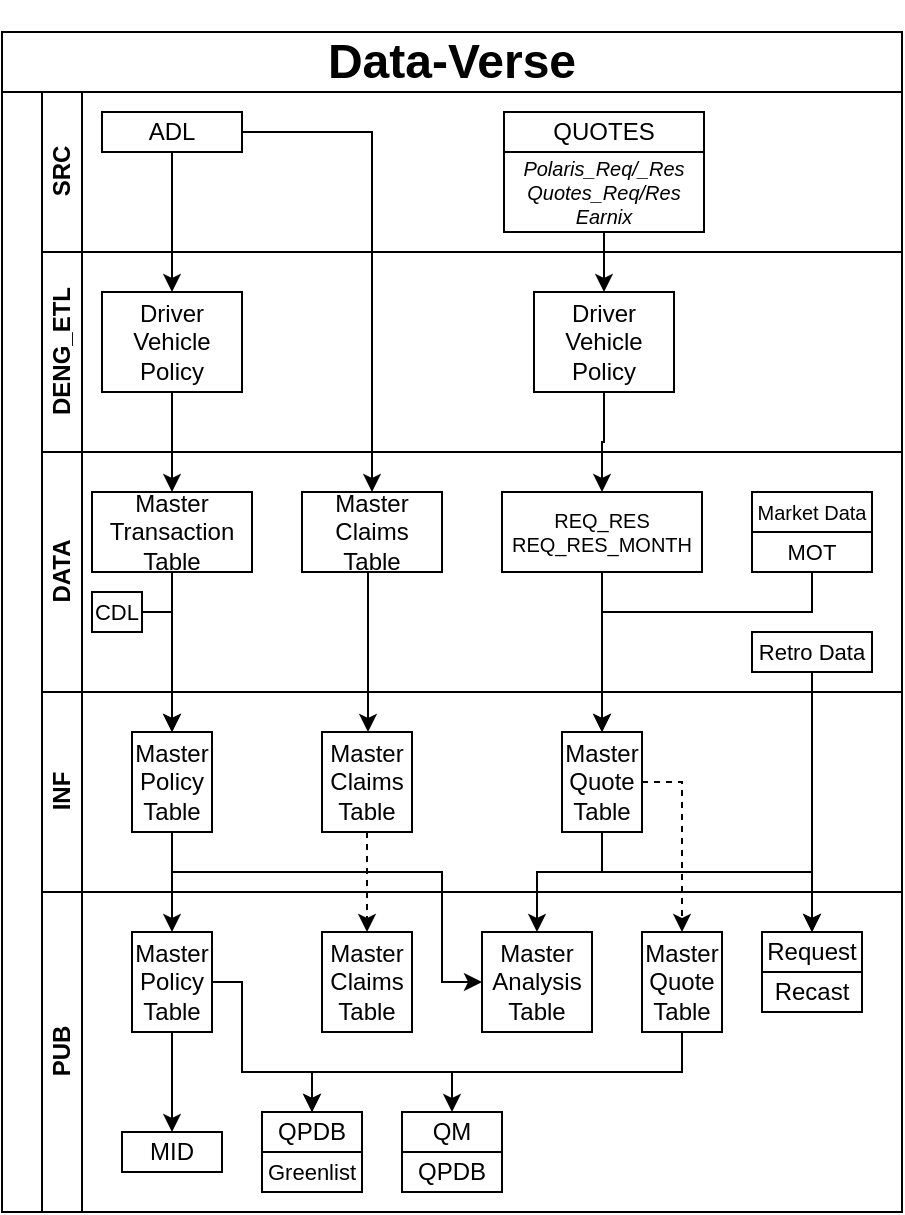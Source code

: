 <mxfile version="16.5.6" type="github">
  <diagram id="prtHgNgQTEPvFCAcTncT" name="Page-1">
    <mxGraphModel dx="673" dy="359" grid="1" gridSize="10" guides="1" tooltips="1" connect="1" arrows="1" fold="1" page="1" pageScale="1" pageWidth="827" pageHeight="1169" math="0" shadow="0">
      <root>
        <mxCell id="0" />
        <mxCell id="1" parent="0" />
        <mxCell id="dNxyNK7c78bLwvsdeMH5-19" value="" style="swimlane;html=1;childLayout=stackLayout;resizeParent=1;resizeParentMax=0;horizontal=0;startSize=20;horizontalStack=0;fontSize=11;" parent="1" vertex="1">
          <mxGeometry x="120" y="90" width="450" height="560" as="geometry" />
        </mxCell>
        <mxCell id="dNxyNK7c78bLwvsdeMH5-20" value="SRC" style="swimlane;html=1;startSize=20;horizontal=0;" parent="dNxyNK7c78bLwvsdeMH5-19" vertex="1">
          <mxGeometry x="20" width="430" height="80" as="geometry" />
        </mxCell>
        <mxCell id="iPi6bTZMOaWhQEpwyHKZ-15" value="ADL" style="rounded=0;whiteSpace=wrap;html=1;" vertex="1" parent="dNxyNK7c78bLwvsdeMH5-20">
          <mxGeometry x="30" y="10" width="70" height="20" as="geometry" />
        </mxCell>
        <mxCell id="iPi6bTZMOaWhQEpwyHKZ-16" value="QUOTES" style="rounded=0;whiteSpace=wrap;html=1;fontStyle=0" vertex="1" parent="dNxyNK7c78bLwvsdeMH5-20">
          <mxGeometry x="231" y="10" width="100" height="20" as="geometry" />
        </mxCell>
        <mxCell id="iPi6bTZMOaWhQEpwyHKZ-113" value="Polaris_Req/_Res&lt;br style=&quot;font-size: 10px&quot;&gt;Quotes_Req/Res&lt;br&gt;Earnix" style="rounded=0;whiteSpace=wrap;html=1;fontSize=10;fontStyle=2" vertex="1" parent="dNxyNK7c78bLwvsdeMH5-20">
          <mxGeometry x="231" y="30" width="100" height="40" as="geometry" />
        </mxCell>
        <mxCell id="dNxyNK7c78bLwvsdeMH5-21" value="DENG_ETL" style="swimlane;html=1;startSize=20;horizontal=0;" parent="dNxyNK7c78bLwvsdeMH5-19" vertex="1">
          <mxGeometry x="20" y="80" width="430" height="100" as="geometry" />
        </mxCell>
        <mxCell id="iPi6bTZMOaWhQEpwyHKZ-19" value="Driver&lt;br&gt;Vehicle&lt;br&gt;Policy" style="rounded=0;whiteSpace=wrap;html=1;" vertex="1" parent="dNxyNK7c78bLwvsdeMH5-21">
          <mxGeometry x="30" y="20" width="70" height="50" as="geometry" />
        </mxCell>
        <mxCell id="iPi6bTZMOaWhQEpwyHKZ-20" value="Driver&lt;br&gt;Vehicle&lt;br&gt;Policy" style="rounded=0;whiteSpace=wrap;html=1;" vertex="1" parent="dNxyNK7c78bLwvsdeMH5-21">
          <mxGeometry x="246" y="20" width="70" height="50" as="geometry" />
        </mxCell>
        <mxCell id="dNxyNK7c78bLwvsdeMH5-22" value="DATA" style="swimlane;html=1;startSize=20;horizontal=0;" parent="dNxyNK7c78bLwvsdeMH5-19" vertex="1">
          <mxGeometry x="20" y="180" width="430" height="120" as="geometry" />
        </mxCell>
        <mxCell id="iPi6bTZMOaWhQEpwyHKZ-21" value="Master Transaction Table" style="rounded=0;whiteSpace=wrap;html=1;" vertex="1" parent="dNxyNK7c78bLwvsdeMH5-22">
          <mxGeometry x="25" y="20" width="80" height="40" as="geometry" />
        </mxCell>
        <mxCell id="iPi6bTZMOaWhQEpwyHKZ-24" value="REQ_RES&lt;br style=&quot;font-size: 10px;&quot;&gt;REQ_RES_MONTH" style="rounded=0;whiteSpace=wrap;html=1;fontSize=10;" vertex="1" parent="dNxyNK7c78bLwvsdeMH5-22">
          <mxGeometry x="230" y="20" width="100" height="40" as="geometry" />
        </mxCell>
        <mxCell id="iPi6bTZMOaWhQEpwyHKZ-25" value="Master Claims Table" style="rounded=0;whiteSpace=wrap;html=1;" vertex="1" parent="dNxyNK7c78bLwvsdeMH5-22">
          <mxGeometry x="130" y="20" width="70" height="40" as="geometry" />
        </mxCell>
        <mxCell id="iPi6bTZMOaWhQEpwyHKZ-17" value="Market Data" style="rounded=0;whiteSpace=wrap;html=1;fontSize=10;" vertex="1" parent="dNxyNK7c78bLwvsdeMH5-22">
          <mxGeometry x="355" y="20" width="60" height="20" as="geometry" />
        </mxCell>
        <mxCell id="iPi6bTZMOaWhQEpwyHKZ-18" value="MOT" style="rounded=0;whiteSpace=wrap;html=1;fontSize=11;" vertex="1" parent="dNxyNK7c78bLwvsdeMH5-22">
          <mxGeometry x="355" y="40" width="60" height="20" as="geometry" />
        </mxCell>
        <mxCell id="iPi6bTZMOaWhQEpwyHKZ-110" value="CDL" style="rounded=0;whiteSpace=wrap;html=1;fontSize=11;" vertex="1" parent="dNxyNK7c78bLwvsdeMH5-22">
          <mxGeometry x="25" y="70" width="25" height="20" as="geometry" />
        </mxCell>
        <mxCell id="iPi6bTZMOaWhQEpwyHKZ-118" value="Retro Data" style="rounded=0;whiteSpace=wrap;html=1;fontSize=11;" vertex="1" parent="dNxyNK7c78bLwvsdeMH5-22">
          <mxGeometry x="355" y="90" width="60" height="20" as="geometry" />
        </mxCell>
        <mxCell id="iPi6bTZMOaWhQEpwyHKZ-26" value="" style="edgeStyle=orthogonalEdgeStyle;rounded=0;orthogonalLoop=1;jettySize=auto;html=1;" edge="1" parent="dNxyNK7c78bLwvsdeMH5-19" source="iPi6bTZMOaWhQEpwyHKZ-15" target="iPi6bTZMOaWhQEpwyHKZ-19">
          <mxGeometry relative="1" as="geometry" />
        </mxCell>
        <mxCell id="iPi6bTZMOaWhQEpwyHKZ-28" value="" style="edgeStyle=orthogonalEdgeStyle;rounded=0;orthogonalLoop=1;jettySize=auto;html=1;" edge="1" parent="dNxyNK7c78bLwvsdeMH5-19" source="iPi6bTZMOaWhQEpwyHKZ-19" target="iPi6bTZMOaWhQEpwyHKZ-21">
          <mxGeometry relative="1" as="geometry" />
        </mxCell>
        <mxCell id="iPi6bTZMOaWhQEpwyHKZ-29" style="edgeStyle=orthogonalEdgeStyle;rounded=0;orthogonalLoop=1;jettySize=auto;html=1;exitX=1;exitY=0.5;exitDx=0;exitDy=0;" edge="1" parent="dNxyNK7c78bLwvsdeMH5-19" source="iPi6bTZMOaWhQEpwyHKZ-15" target="iPi6bTZMOaWhQEpwyHKZ-25">
          <mxGeometry relative="1" as="geometry">
            <mxPoint x="140" y="105" as="sourcePoint" />
          </mxGeometry>
        </mxCell>
        <mxCell id="iPi6bTZMOaWhQEpwyHKZ-30" value="" style="edgeStyle=orthogonalEdgeStyle;rounded=0;orthogonalLoop=1;jettySize=auto;html=1;entryX=0.5;entryY=0;entryDx=0;entryDy=0;" edge="1" parent="dNxyNK7c78bLwvsdeMH5-19" source="iPi6bTZMOaWhQEpwyHKZ-20" target="iPi6bTZMOaWhQEpwyHKZ-24">
          <mxGeometry relative="1" as="geometry" />
        </mxCell>
        <mxCell id="iPi6bTZMOaWhQEpwyHKZ-37" value="" style="edgeStyle=orthogonalEdgeStyle;rounded=0;orthogonalLoop=1;jettySize=auto;html=1;" edge="1" parent="dNxyNK7c78bLwvsdeMH5-19" source="iPi6bTZMOaWhQEpwyHKZ-21" target="iPi6bTZMOaWhQEpwyHKZ-31">
          <mxGeometry relative="1" as="geometry" />
        </mxCell>
        <mxCell id="iPi6bTZMOaWhQEpwyHKZ-39" value="" style="edgeStyle=orthogonalEdgeStyle;rounded=0;orthogonalLoop=1;jettySize=auto;html=1;" edge="1" parent="dNxyNK7c78bLwvsdeMH5-19" source="iPi6bTZMOaWhQEpwyHKZ-25" target="iPi6bTZMOaWhQEpwyHKZ-32">
          <mxGeometry relative="1" as="geometry">
            <Array as="points">
              <mxPoint x="183" y="250" />
              <mxPoint x="183" y="250" />
            </Array>
          </mxGeometry>
        </mxCell>
        <mxCell id="iPi6bTZMOaWhQEpwyHKZ-7" value="INF" style="swimlane;html=1;startSize=20;horizontal=0;" vertex="1" parent="dNxyNK7c78bLwvsdeMH5-19">
          <mxGeometry x="20" y="300" width="430" height="100" as="geometry" />
        </mxCell>
        <mxCell id="iPi6bTZMOaWhQEpwyHKZ-31" value="Master Policy Table" style="rounded=0;whiteSpace=wrap;html=1;" vertex="1" parent="iPi6bTZMOaWhQEpwyHKZ-7">
          <mxGeometry x="45" y="20" width="40" height="50" as="geometry" />
        </mxCell>
        <mxCell id="iPi6bTZMOaWhQEpwyHKZ-33" value="Master Quote Table" style="rounded=0;whiteSpace=wrap;html=1;" vertex="1" parent="iPi6bTZMOaWhQEpwyHKZ-7">
          <mxGeometry x="260" y="20" width="40" height="50" as="geometry" />
        </mxCell>
        <mxCell id="iPi6bTZMOaWhQEpwyHKZ-32" value="Master Claims Table" style="rounded=0;whiteSpace=wrap;html=1;" vertex="1" parent="iPi6bTZMOaWhQEpwyHKZ-7">
          <mxGeometry x="140" y="20" width="45" height="50" as="geometry" />
        </mxCell>
        <mxCell id="iPi6bTZMOaWhQEpwyHKZ-66" value="PUB" style="swimlane;html=1;childLayout=stackLayout;resizeParent=1;resizeParentMax=0;horizontal=0;startSize=20;horizontalStack=0;" vertex="1" parent="dNxyNK7c78bLwvsdeMH5-19">
          <mxGeometry x="20" y="400" width="430" height="160" as="geometry" />
        </mxCell>
        <mxCell id="iPi6bTZMOaWhQEpwyHKZ-103" value="" style="edgeStyle=orthogonalEdgeStyle;rounded=0;orthogonalLoop=1;jettySize=auto;html=1;" edge="1" parent="dNxyNK7c78bLwvsdeMH5-19" source="iPi6bTZMOaWhQEpwyHKZ-24" target="iPi6bTZMOaWhQEpwyHKZ-33">
          <mxGeometry relative="1" as="geometry">
            <Array as="points">
              <mxPoint x="300" y="230" />
              <mxPoint x="300" y="230" />
            </Array>
          </mxGeometry>
        </mxCell>
        <mxCell id="iPi6bTZMOaWhQEpwyHKZ-112" value="" style="edgeStyle=orthogonalEdgeStyle;rounded=0;orthogonalLoop=1;jettySize=auto;html=1;fontSize=11;" edge="1" parent="dNxyNK7c78bLwvsdeMH5-19" source="iPi6bTZMOaWhQEpwyHKZ-110" target="iPi6bTZMOaWhQEpwyHKZ-31">
          <mxGeometry relative="1" as="geometry">
            <Array as="points">
              <mxPoint x="85" y="260" />
            </Array>
          </mxGeometry>
        </mxCell>
        <mxCell id="iPi6bTZMOaWhQEpwyHKZ-115" style="edgeStyle=orthogonalEdgeStyle;rounded=0;orthogonalLoop=1;jettySize=auto;html=1;fontSize=10;" edge="1" parent="dNxyNK7c78bLwvsdeMH5-19" source="iPi6bTZMOaWhQEpwyHKZ-113" target="iPi6bTZMOaWhQEpwyHKZ-20">
          <mxGeometry relative="1" as="geometry" />
        </mxCell>
        <mxCell id="iPi6bTZMOaWhQEpwyHKZ-117" style="edgeStyle=orthogonalEdgeStyle;rounded=0;orthogonalLoop=1;jettySize=auto;html=1;fontSize=11;" edge="1" parent="dNxyNK7c78bLwvsdeMH5-19" source="iPi6bTZMOaWhQEpwyHKZ-18" target="iPi6bTZMOaWhQEpwyHKZ-33">
          <mxGeometry relative="1" as="geometry">
            <Array as="points">
              <mxPoint x="405" y="260" />
              <mxPoint x="300" y="260" />
            </Array>
          </mxGeometry>
        </mxCell>
        <mxCell id="iPi6bTZMOaWhQEpwyHKZ-60" value="&lt;h1&gt;&lt;b&gt;Data-Verse&lt;/b&gt;&lt;/h1&gt;" style="rounded=0;whiteSpace=wrap;html=1;" vertex="1" parent="1">
          <mxGeometry x="120" y="60" width="450" height="30" as="geometry" />
        </mxCell>
        <mxCell id="iPi6bTZMOaWhQEpwyHKZ-11" value="PUB" style="swimlane;html=1;startSize=20;horizontal=0;" vertex="1" parent="1">
          <mxGeometry x="140" y="490" width="430" height="160" as="geometry" />
        </mxCell>
        <mxCell id="iPi6bTZMOaWhQEpwyHKZ-96" value="" style="edgeStyle=orthogonalEdgeStyle;rounded=0;orthogonalLoop=1;jettySize=auto;html=1;" edge="1" parent="iPi6bTZMOaWhQEpwyHKZ-11" source="iPi6bTZMOaWhQEpwyHKZ-34" target="iPi6bTZMOaWhQEpwyHKZ-95">
          <mxGeometry relative="1" as="geometry" />
        </mxCell>
        <mxCell id="iPi6bTZMOaWhQEpwyHKZ-97" style="edgeStyle=orthogonalEdgeStyle;rounded=0;orthogonalLoop=1;jettySize=auto;html=1;entryX=0.5;entryY=0;entryDx=0;entryDy=0;" edge="1" parent="iPi6bTZMOaWhQEpwyHKZ-11" source="iPi6bTZMOaWhQEpwyHKZ-34" target="iPi6bTZMOaWhQEpwyHKZ-63">
          <mxGeometry relative="1" as="geometry">
            <Array as="points">
              <mxPoint x="100" y="45" />
              <mxPoint x="100" y="90" />
              <mxPoint x="135" y="90" />
            </Array>
          </mxGeometry>
        </mxCell>
        <mxCell id="iPi6bTZMOaWhQEpwyHKZ-34" value="Master Policy Table" style="rounded=0;whiteSpace=wrap;html=1;" vertex="1" parent="iPi6bTZMOaWhQEpwyHKZ-11">
          <mxGeometry x="45" y="20" width="40" height="50" as="geometry" />
        </mxCell>
        <mxCell id="iPi6bTZMOaWhQEpwyHKZ-100" style="edgeStyle=orthogonalEdgeStyle;rounded=0;orthogonalLoop=1;jettySize=auto;html=1;entryX=0.5;entryY=0;entryDx=0;entryDy=0;" edge="1" parent="iPi6bTZMOaWhQEpwyHKZ-11" source="iPi6bTZMOaWhQEpwyHKZ-35" target="iPi6bTZMOaWhQEpwyHKZ-99">
          <mxGeometry relative="1" as="geometry">
            <Array as="points">
              <mxPoint x="320" y="90" />
              <mxPoint x="205" y="90" />
            </Array>
          </mxGeometry>
        </mxCell>
        <mxCell id="iPi6bTZMOaWhQEpwyHKZ-35" value="Master Quote Table" style="rounded=0;whiteSpace=wrap;html=1;" vertex="1" parent="iPi6bTZMOaWhQEpwyHKZ-11">
          <mxGeometry x="300" y="20" width="40" height="50" as="geometry" />
        </mxCell>
        <mxCell id="iPi6bTZMOaWhQEpwyHKZ-36" value="Master Claims Table" style="rounded=0;whiteSpace=wrap;html=1;" vertex="1" parent="iPi6bTZMOaWhQEpwyHKZ-11">
          <mxGeometry x="140" y="20" width="45" height="50" as="geometry" />
        </mxCell>
        <mxCell id="iPi6bTZMOaWhQEpwyHKZ-45" value="Request" style="rounded=0;whiteSpace=wrap;html=1;" vertex="1" parent="iPi6bTZMOaWhQEpwyHKZ-11">
          <mxGeometry x="360" y="20" width="50" height="20" as="geometry" />
        </mxCell>
        <mxCell id="iPi6bTZMOaWhQEpwyHKZ-51" value="Recast" style="rounded=0;whiteSpace=wrap;html=1;" vertex="1" parent="iPi6bTZMOaWhQEpwyHKZ-11">
          <mxGeometry x="360" y="40" width="50" height="20" as="geometry" />
        </mxCell>
        <mxCell id="iPi6bTZMOaWhQEpwyHKZ-98" style="edgeStyle=orthogonalEdgeStyle;rounded=0;orthogonalLoop=1;jettySize=auto;html=1;entryX=0.5;entryY=0;entryDx=0;entryDy=0;exitX=0.5;exitY=1;exitDx=0;exitDy=0;" edge="1" parent="iPi6bTZMOaWhQEpwyHKZ-11" source="iPi6bTZMOaWhQEpwyHKZ-35" target="iPi6bTZMOaWhQEpwyHKZ-63">
          <mxGeometry relative="1" as="geometry">
            <mxPoint x="280" y="90" as="sourcePoint" />
            <Array as="points">
              <mxPoint x="320" y="90" />
              <mxPoint x="135" y="90" />
            </Array>
          </mxGeometry>
        </mxCell>
        <mxCell id="iPi6bTZMOaWhQEpwyHKZ-55" value="Master Analysis Table" style="rounded=0;whiteSpace=wrap;html=1;" vertex="1" parent="iPi6bTZMOaWhQEpwyHKZ-11">
          <mxGeometry x="220" y="20" width="55" height="50" as="geometry" />
        </mxCell>
        <mxCell id="iPi6bTZMOaWhQEpwyHKZ-63" value="QPDB" style="rounded=0;whiteSpace=wrap;html=1;" vertex="1" parent="iPi6bTZMOaWhQEpwyHKZ-11">
          <mxGeometry x="110" y="110" width="50" height="20" as="geometry" />
        </mxCell>
        <mxCell id="iPi6bTZMOaWhQEpwyHKZ-94" value="Greenlist" style="rounded=0;whiteSpace=wrap;html=1;fontSize=11;" vertex="1" parent="iPi6bTZMOaWhQEpwyHKZ-11">
          <mxGeometry x="110" y="130" width="50" height="20" as="geometry" />
        </mxCell>
        <mxCell id="iPi6bTZMOaWhQEpwyHKZ-95" value="MID" style="rounded=0;whiteSpace=wrap;html=1;" vertex="1" parent="iPi6bTZMOaWhQEpwyHKZ-11">
          <mxGeometry x="40" y="120" width="50" height="20" as="geometry" />
        </mxCell>
        <mxCell id="iPi6bTZMOaWhQEpwyHKZ-99" value="QM" style="rounded=0;whiteSpace=wrap;html=1;" vertex="1" parent="iPi6bTZMOaWhQEpwyHKZ-11">
          <mxGeometry x="180" y="110" width="50" height="20" as="geometry" />
        </mxCell>
        <mxCell id="iPi6bTZMOaWhQEpwyHKZ-105" value="QPDB" style="rounded=0;whiteSpace=wrap;html=1;" vertex="1" parent="iPi6bTZMOaWhQEpwyHKZ-11">
          <mxGeometry x="180" y="130" width="50" height="20" as="geometry" />
        </mxCell>
        <mxCell id="iPi6bTZMOaWhQEpwyHKZ-38" value="" style="edgeStyle=orthogonalEdgeStyle;rounded=0;orthogonalLoop=1;jettySize=auto;html=1;" edge="1" parent="1" source="iPi6bTZMOaWhQEpwyHKZ-31" target="iPi6bTZMOaWhQEpwyHKZ-34">
          <mxGeometry relative="1" as="geometry" />
        </mxCell>
        <mxCell id="iPi6bTZMOaWhQEpwyHKZ-42" value="" style="edgeStyle=orthogonalEdgeStyle;rounded=0;orthogonalLoop=1;jettySize=auto;html=1;dashed=1;" edge="1" parent="1" source="iPi6bTZMOaWhQEpwyHKZ-33" target="iPi6bTZMOaWhQEpwyHKZ-35">
          <mxGeometry relative="1" as="geometry">
            <Array as="points">
              <mxPoint x="460" y="435" />
            </Array>
          </mxGeometry>
        </mxCell>
        <mxCell id="iPi6bTZMOaWhQEpwyHKZ-40" value="" style="edgeStyle=orthogonalEdgeStyle;rounded=0;orthogonalLoop=1;jettySize=auto;html=1;dashed=1;" edge="1" parent="1" source="iPi6bTZMOaWhQEpwyHKZ-32" target="iPi6bTZMOaWhQEpwyHKZ-36">
          <mxGeometry relative="1" as="geometry" />
        </mxCell>
        <mxCell id="iPi6bTZMOaWhQEpwyHKZ-52" style="edgeStyle=orthogonalEdgeStyle;rounded=0;orthogonalLoop=1;jettySize=auto;html=1;" edge="1" parent="1" source="iPi6bTZMOaWhQEpwyHKZ-33" target="iPi6bTZMOaWhQEpwyHKZ-45">
          <mxGeometry relative="1" as="geometry">
            <Array as="points">
              <mxPoint x="420" y="480" />
              <mxPoint x="525" y="480" />
            </Array>
          </mxGeometry>
        </mxCell>
        <mxCell id="iPi6bTZMOaWhQEpwyHKZ-59" style="edgeStyle=orthogonalEdgeStyle;rounded=0;orthogonalLoop=1;jettySize=auto;html=1;entryX=0.5;entryY=0;entryDx=0;entryDy=0;" edge="1" parent="1" source="iPi6bTZMOaWhQEpwyHKZ-33" target="iPi6bTZMOaWhQEpwyHKZ-55">
          <mxGeometry relative="1" as="geometry">
            <Array as="points">
              <mxPoint x="420" y="480" />
              <mxPoint x="388" y="480" />
            </Array>
          </mxGeometry>
        </mxCell>
        <mxCell id="iPi6bTZMOaWhQEpwyHKZ-116" style="edgeStyle=orthogonalEdgeStyle;rounded=0;orthogonalLoop=1;jettySize=auto;html=1;entryX=0;entryY=0.5;entryDx=0;entryDy=0;fontSize=11;" edge="1" parent="1" source="iPi6bTZMOaWhQEpwyHKZ-31" target="iPi6bTZMOaWhQEpwyHKZ-55">
          <mxGeometry relative="1" as="geometry">
            <Array as="points">
              <mxPoint x="205" y="480" />
              <mxPoint x="340" y="480" />
              <mxPoint x="340" y="535" />
            </Array>
          </mxGeometry>
        </mxCell>
        <mxCell id="iPi6bTZMOaWhQEpwyHKZ-119" style="edgeStyle=orthogonalEdgeStyle;rounded=0;orthogonalLoop=1;jettySize=auto;html=1;entryX=0.5;entryY=0;entryDx=0;entryDy=0;fontSize=11;" edge="1" parent="1" source="iPi6bTZMOaWhQEpwyHKZ-118" target="iPi6bTZMOaWhQEpwyHKZ-45">
          <mxGeometry relative="1" as="geometry" />
        </mxCell>
      </root>
    </mxGraphModel>
  </diagram>
</mxfile>
